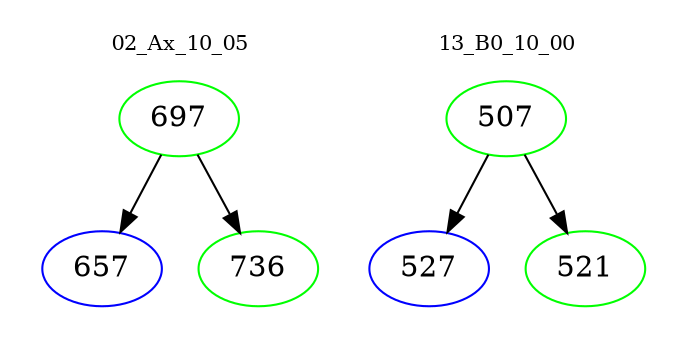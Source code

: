 digraph{
subgraph cluster_0 {
color = white
label = "02_Ax_10_05";
fontsize=10;
T0_697 [label="697", color="green"]
T0_697 -> T0_657 [color="black"]
T0_657 [label="657", color="blue"]
T0_697 -> T0_736 [color="black"]
T0_736 [label="736", color="green"]
}
subgraph cluster_1 {
color = white
label = "13_B0_10_00";
fontsize=10;
T1_507 [label="507", color="green"]
T1_507 -> T1_527 [color="black"]
T1_527 [label="527", color="blue"]
T1_507 -> T1_521 [color="black"]
T1_521 [label="521", color="green"]
}
}
